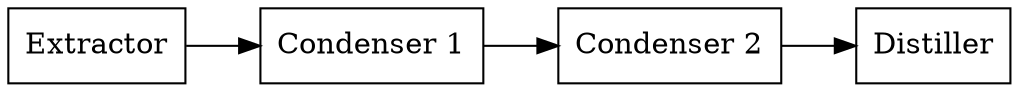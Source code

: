 digraph G {
  rankdir = LR
  Extractor -> "Condenser 1"
  "Condenser 1" -> "Condenser 2"
  "Condenser 2" -> Distiller
  Extractor [shape=box]
  "Condenser 1" [shape=box]
  "Condenser 2" [shape=box]
  Distiller [shape=box]
}
